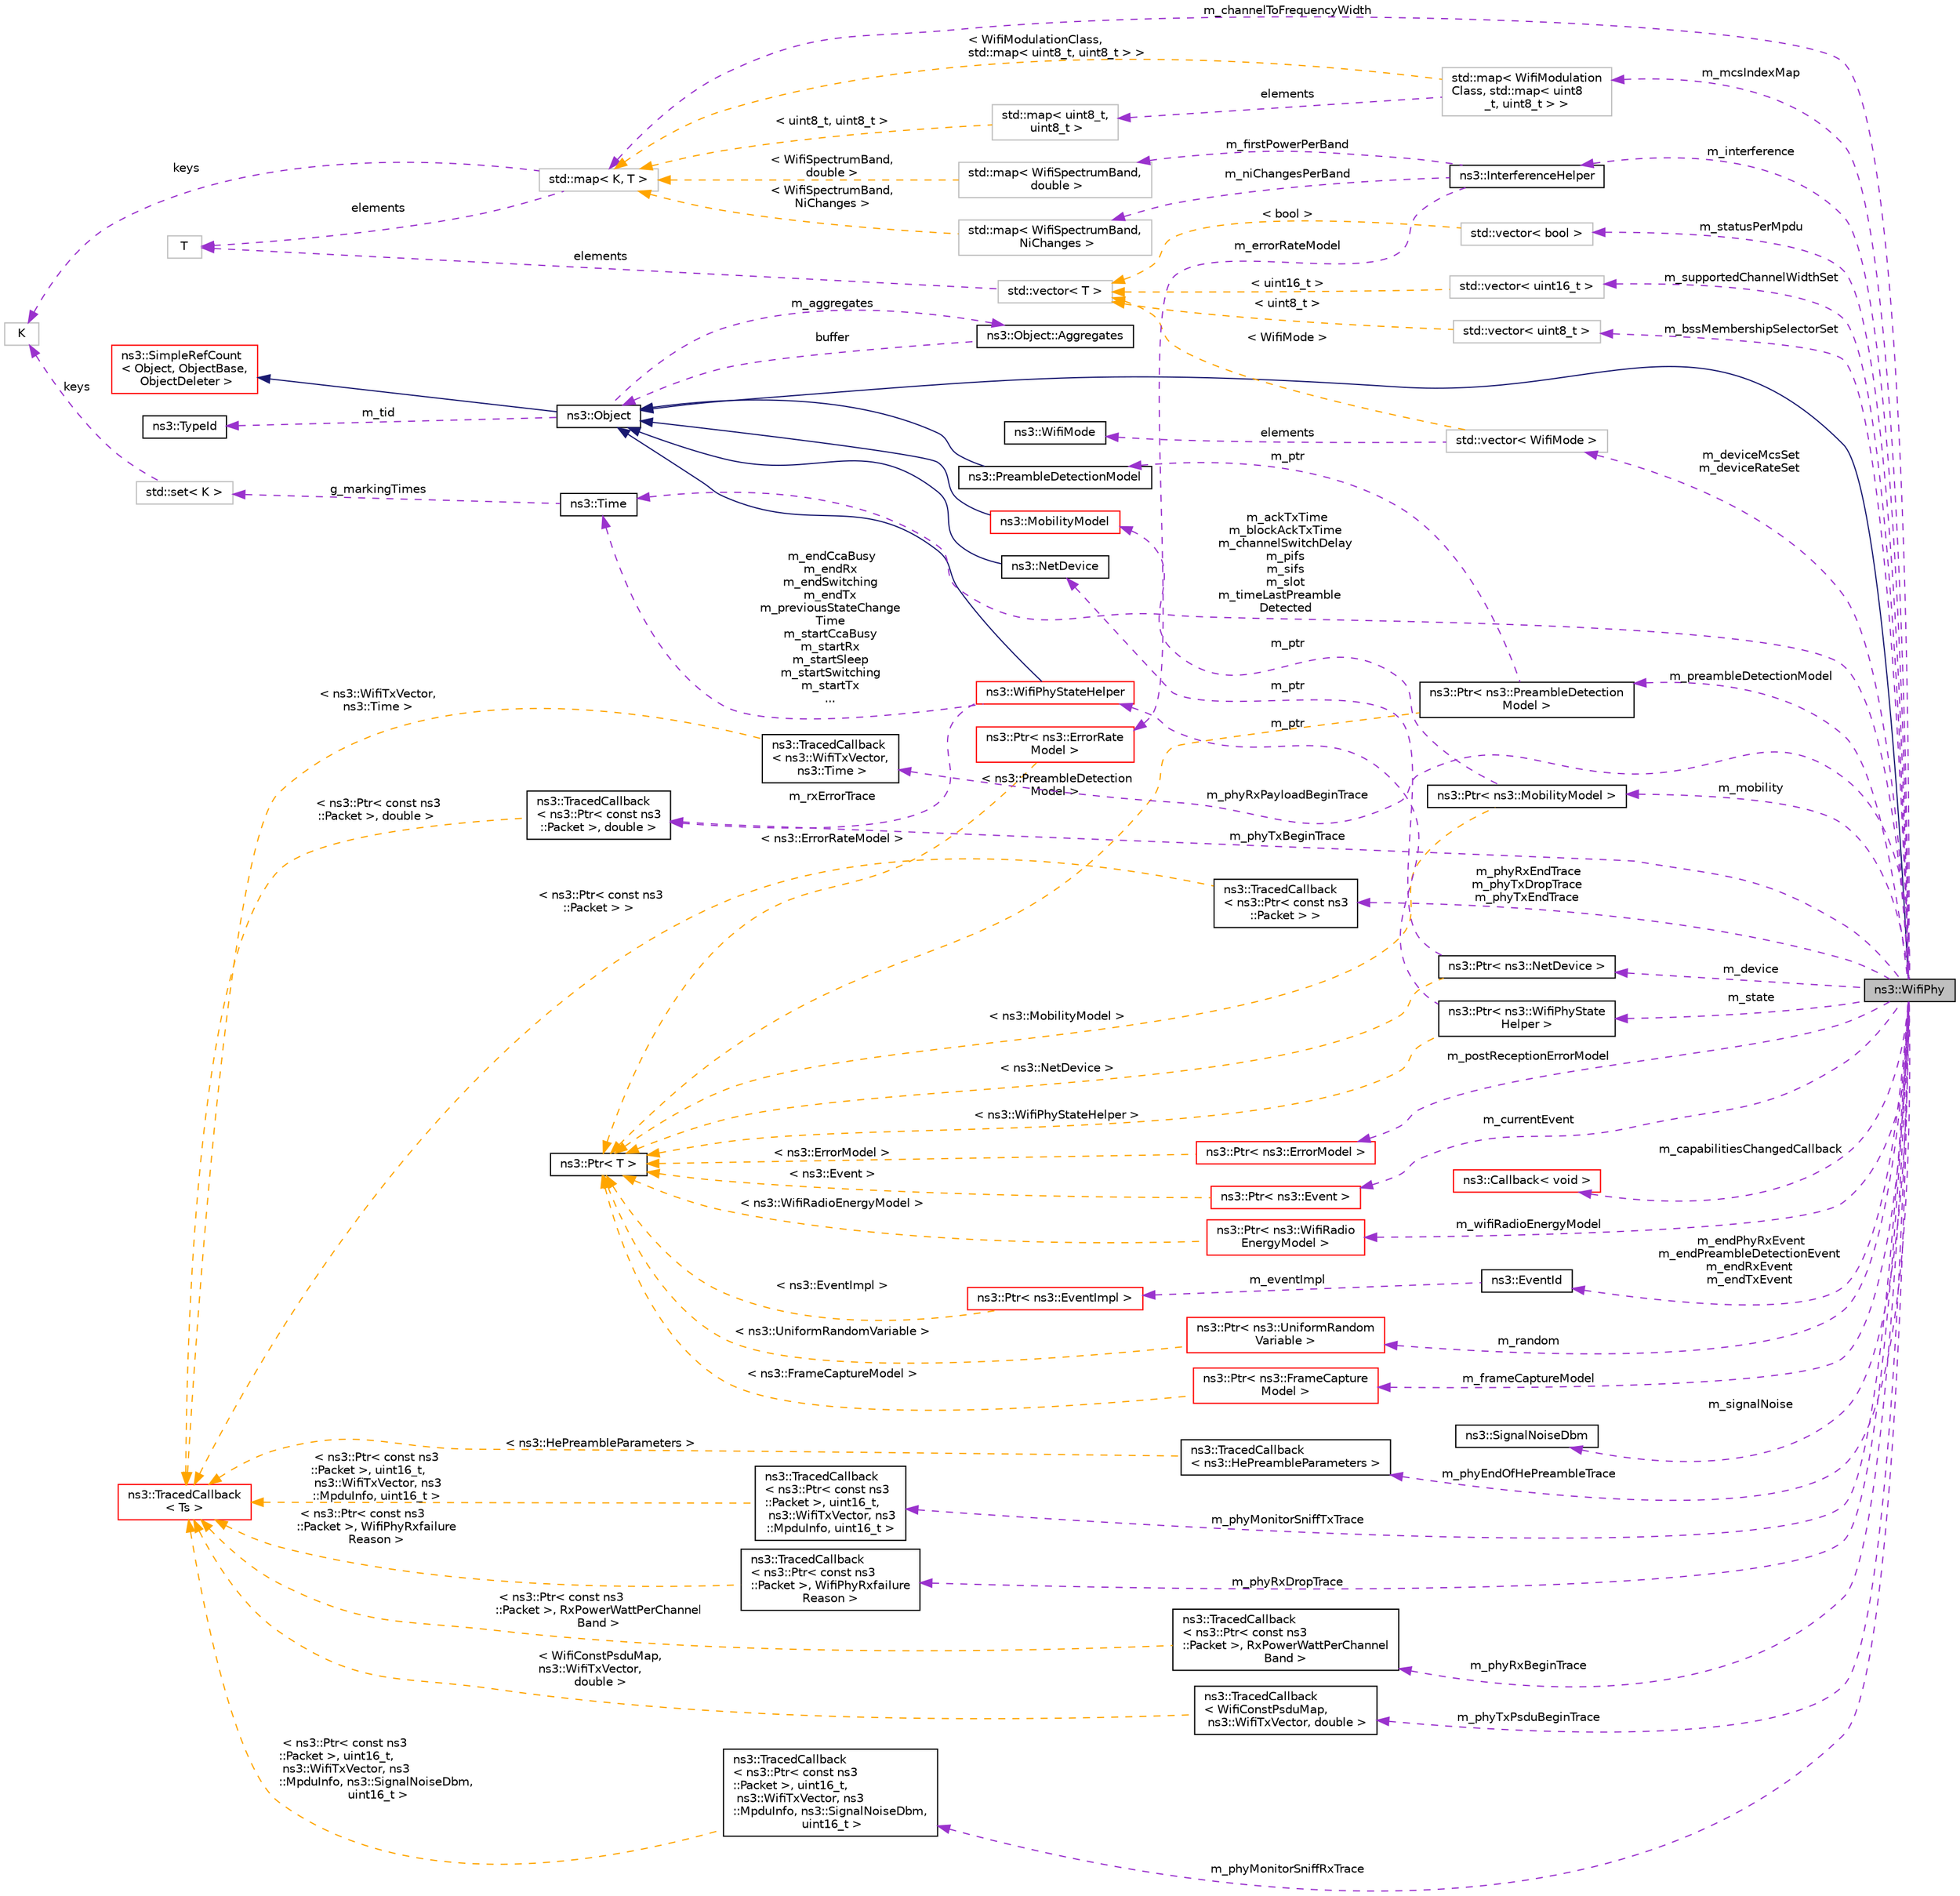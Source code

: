 digraph "ns3::WifiPhy"
{
 // LATEX_PDF_SIZE
  edge [fontname="Helvetica",fontsize="10",labelfontname="Helvetica",labelfontsize="10"];
  node [fontname="Helvetica",fontsize="10",shape=record];
  rankdir="LR";
  Node1 [label="ns3::WifiPhy",height=0.2,width=0.4,color="black", fillcolor="grey75", style="filled", fontcolor="black",tooltip="802.11 PHY layer model"];
  Node2 -> Node1 [dir="back",color="midnightblue",fontsize="10",style="solid",fontname="Helvetica"];
  Node2 [label="ns3::Object",height=0.2,width=0.4,color="black", fillcolor="white", style="filled",URL="$classns3_1_1_object.html",tooltip="A base class which provides memory management and object aggregation."];
  Node3 -> Node2 [dir="back",color="midnightblue",fontsize="10",style="solid",fontname="Helvetica"];
  Node3 [label="ns3::SimpleRefCount\l\< Object, ObjectBase,\l ObjectDeleter \>",height=0.2,width=0.4,color="red", fillcolor="white", style="filled",URL="$classns3_1_1_simple_ref_count.html",tooltip=" "];
  Node7 -> Node2 [dir="back",color="darkorchid3",fontsize="10",style="dashed",label=" m_tid" ,fontname="Helvetica"];
  Node7 [label="ns3::TypeId",height=0.2,width=0.4,color="black", fillcolor="white", style="filled",URL="$classns3_1_1_type_id.html",tooltip="a unique identifier for an interface."];
  Node8 -> Node2 [dir="back",color="darkorchid3",fontsize="10",style="dashed",label=" m_aggregates" ,fontname="Helvetica"];
  Node8 [label="ns3::Object::Aggregates",height=0.2,width=0.4,color="black", fillcolor="white", style="filled",URL="$structns3_1_1_object_1_1_aggregates.html",tooltip="The list of Objects aggregated to this one."];
  Node2 -> Node8 [dir="back",color="darkorchid3",fontsize="10",style="dashed",label=" buffer" ,fontname="Helvetica"];
  Node9 -> Node1 [dir="back",color="darkorchid3",fontsize="10",style="dashed",label=" m_mobility" ,fontname="Helvetica"];
  Node9 [label="ns3::Ptr\< ns3::MobilityModel \>",height=0.2,width=0.4,color="black", fillcolor="white", style="filled",URL="$classns3_1_1_ptr.html",tooltip=" "];
  Node10 -> Node9 [dir="back",color="darkorchid3",fontsize="10",style="dashed",label=" m_ptr" ,fontname="Helvetica"];
  Node10 [label="ns3::MobilityModel",height=0.2,width=0.4,color="red", fillcolor="white", style="filled",URL="$classns3_1_1_mobility_model.html",tooltip="Keep track of the current position and velocity of an object."];
  Node2 -> Node10 [dir="back",color="midnightblue",fontsize="10",style="solid",fontname="Helvetica"];
  Node19 -> Node9 [dir="back",color="orange",fontsize="10",style="dashed",label=" \< ns3::MobilityModel \>" ,fontname="Helvetica"];
  Node19 [label="ns3::Ptr\< T \>",height=0.2,width=0.4,color="black", fillcolor="white", style="filled",URL="$classns3_1_1_ptr.html",tooltip="Smart pointer class similar to boost::intrusive_ptr."];
  Node23 -> Node1 [dir="back",color="darkorchid3",fontsize="10",style="dashed",label=" m_supportedChannelWidthSet" ,fontname="Helvetica"];
  Node23 [label="std::vector\< uint16_t \>",height=0.2,width=0.4,color="grey75", fillcolor="white", style="filled",tooltip=" "];
  Node24 -> Node23 [dir="back",color="orange",fontsize="10",style="dashed",label=" \< uint16_t \>" ,fontname="Helvetica"];
  Node24 [label="std::vector\< T \>",height=0.2,width=0.4,color="grey75", fillcolor="white", style="filled",tooltip=" "];
  Node22 -> Node24 [dir="back",color="darkorchid3",fontsize="10",style="dashed",label=" elements" ,fontname="Helvetica"];
  Node22 [label="T",height=0.2,width=0.4,color="grey75", fillcolor="white", style="filled",tooltip=" "];
  Node25 -> Node1 [dir="back",color="darkorchid3",fontsize="10",style="dashed",label=" m_phyRxPayloadBeginTrace" ,fontname="Helvetica"];
  Node25 [label="ns3::TracedCallback\l\< ns3::WifiTxVector,\l ns3::Time \>",height=0.2,width=0.4,color="black", fillcolor="white", style="filled",URL="$classns3_1_1_traced_callback.html",tooltip=" "];
  Node12 -> Node25 [dir="back",color="orange",fontsize="10",style="dashed",label=" \< ns3::WifiTxVector,\l ns3::Time \>" ,fontname="Helvetica"];
  Node12 [label="ns3::TracedCallback\l\< Ts \>",height=0.2,width=0.4,color="red", fillcolor="white", style="filled",URL="$classns3_1_1_traced_callback.html",tooltip="Forward calls to a chain of Callback."];
  Node26 -> Node1 [dir="back",color="darkorchid3",fontsize="10",style="dashed",label=" m_phyRxEndTrace\nm_phyTxDropTrace\nm_phyTxEndTrace" ,fontname="Helvetica"];
  Node26 [label="ns3::TracedCallback\l\< ns3::Ptr\< const ns3\l::Packet \> \>",height=0.2,width=0.4,color="black", fillcolor="white", style="filled",URL="$classns3_1_1_traced_callback.html",tooltip=" "];
  Node12 -> Node26 [dir="back",color="orange",fontsize="10",style="dashed",label=" \< ns3::Ptr\< const ns3\l::Packet \> \>" ,fontname="Helvetica"];
  Node27 -> Node1 [dir="back",color="darkorchid3",fontsize="10",style="dashed",label=" m_channelToFrequencyWidth" ,fontname="Helvetica"];
  Node27 [label="std::map\< K, T \>",height=0.2,width=0.4,color="grey75", fillcolor="white", style="filled",tooltip=" "];
  Node28 -> Node27 [dir="back",color="darkorchid3",fontsize="10",style="dashed",label=" keys" ,fontname="Helvetica"];
  Node28 [label="K",height=0.2,width=0.4,color="grey75", fillcolor="white", style="filled",tooltip=" "];
  Node22 -> Node27 [dir="back",color="darkorchid3",fontsize="10",style="dashed",label=" elements" ,fontname="Helvetica"];
  Node29 -> Node1 [dir="back",color="darkorchid3",fontsize="10",style="dashed",label=" m_mcsIndexMap" ,fontname="Helvetica"];
  Node29 [label="std::map\< WifiModulation\lClass, std::map\< uint8\l_t, uint8_t \> \>",height=0.2,width=0.4,color="grey75", fillcolor="white", style="filled",tooltip=" "];
  Node30 -> Node29 [dir="back",color="darkorchid3",fontsize="10",style="dashed",label=" elements" ,fontname="Helvetica"];
  Node30 [label="std::map\< uint8_t,\l uint8_t \>",height=0.2,width=0.4,color="grey75", fillcolor="white", style="filled",tooltip=" "];
  Node27 -> Node30 [dir="back",color="orange",fontsize="10",style="dashed",label=" \< uint8_t, uint8_t \>" ,fontname="Helvetica"];
  Node27 -> Node29 [dir="back",color="orange",fontsize="10",style="dashed",label=" \< WifiModulationClass,\l std::map\< uint8_t, uint8_t \> \>" ,fontname="Helvetica"];
  Node31 -> Node1 [dir="back",color="darkorchid3",fontsize="10",style="dashed",label=" m_bssMembershipSelectorSet" ,fontname="Helvetica"];
  Node31 [label="std::vector\< uint8_t \>",height=0.2,width=0.4,color="grey75", fillcolor="white", style="filled",tooltip=" "];
  Node24 -> Node31 [dir="back",color="orange",fontsize="10",style="dashed",label=" \< uint8_t \>" ,fontname="Helvetica"];
  Node32 -> Node1 [dir="back",color="darkorchid3",fontsize="10",style="dashed",label=" m_phyRxDropTrace" ,fontname="Helvetica"];
  Node32 [label="ns3::TracedCallback\l\< ns3::Ptr\< const ns3\l::Packet \>, WifiPhyRxfailure\lReason \>",height=0.2,width=0.4,color="black", fillcolor="white", style="filled",URL="$classns3_1_1_traced_callback.html",tooltip=" "];
  Node12 -> Node32 [dir="back",color="orange",fontsize="10",style="dashed",label=" \< ns3::Ptr\< const ns3\l::Packet \>, WifiPhyRxfailure\lReason \>" ,fontname="Helvetica"];
  Node33 -> Node1 [dir="back",color="darkorchid3",fontsize="10",style="dashed",label=" m_phyRxBeginTrace" ,fontname="Helvetica"];
  Node33 [label="ns3::TracedCallback\l\< ns3::Ptr\< const ns3\l::Packet \>, RxPowerWattPerChannel\lBand \>",height=0.2,width=0.4,color="black", fillcolor="white", style="filled",URL="$classns3_1_1_traced_callback.html",tooltip=" "];
  Node12 -> Node33 [dir="back",color="orange",fontsize="10",style="dashed",label=" \< ns3::Ptr\< const ns3\l::Packet \>, RxPowerWattPerChannel\lBand \>" ,fontname="Helvetica"];
  Node34 -> Node1 [dir="back",color="darkorchid3",fontsize="10",style="dashed",label=" m_interference" ,fontname="Helvetica"];
  Node34 [label="ns3::InterferenceHelper",height=0.2,width=0.4,color="black", fillcolor="white", style="filled",URL="$classns3_1_1_interference_helper.html",tooltip="handles interference calculations"];
  Node35 -> Node34 [dir="back",color="darkorchid3",fontsize="10",style="dashed",label=" m_niChangesPerBand" ,fontname="Helvetica"];
  Node35 [label="std::map\< WifiSpectrumBand,\l NiChanges \>",height=0.2,width=0.4,color="grey75", fillcolor="white", style="filled",tooltip=" "];
  Node27 -> Node35 [dir="back",color="orange",fontsize="10",style="dashed",label=" \< WifiSpectrumBand,\l NiChanges \>" ,fontname="Helvetica"];
  Node37 -> Node34 [dir="back",color="darkorchid3",fontsize="10",style="dashed",label=" m_errorRateModel" ,fontname="Helvetica"];
  Node37 [label="ns3::Ptr\< ns3::ErrorRate\lModel \>",height=0.2,width=0.4,color="red", fillcolor="white", style="filled",URL="$classns3_1_1_ptr.html",tooltip=" "];
  Node19 -> Node37 [dir="back",color="orange",fontsize="10",style="dashed",label=" \< ns3::ErrorRateModel \>" ,fontname="Helvetica"];
  Node39 -> Node34 [dir="back",color="darkorchid3",fontsize="10",style="dashed",label=" m_firstPowerPerBand" ,fontname="Helvetica"];
  Node39 [label="std::map\< WifiSpectrumBand,\l double \>",height=0.2,width=0.4,color="grey75", fillcolor="white", style="filled",tooltip=" "];
  Node27 -> Node39 [dir="back",color="orange",fontsize="10",style="dashed",label=" \< WifiSpectrumBand,\l double \>" ,fontname="Helvetica"];
  Node40 -> Node1 [dir="back",color="darkorchid3",fontsize="10",style="dashed",label=" m_endPhyRxEvent\nm_endPreambleDetectionEvent\nm_endRxEvent\nm_endTxEvent" ,fontname="Helvetica"];
  Node40 [label="ns3::EventId",height=0.2,width=0.4,color="black", fillcolor="white", style="filled",URL="$classns3_1_1_event_id.html",tooltip="An identifier for simulation events."];
  Node41 -> Node40 [dir="back",color="darkorchid3",fontsize="10",style="dashed",label=" m_eventImpl" ,fontname="Helvetica"];
  Node41 [label="ns3::Ptr\< ns3::EventImpl \>",height=0.2,width=0.4,color="red", fillcolor="white", style="filled",URL="$classns3_1_1_ptr.html",tooltip=" "];
  Node19 -> Node41 [dir="back",color="orange",fontsize="10",style="dashed",label=" \< ns3::EventImpl \>" ,fontname="Helvetica"];
  Node44 -> Node1 [dir="back",color="darkorchid3",fontsize="10",style="dashed",label=" m_preambleDetectionModel" ,fontname="Helvetica"];
  Node44 [label="ns3::Ptr\< ns3::PreambleDetection\lModel \>",height=0.2,width=0.4,color="black", fillcolor="white", style="filled",URL="$classns3_1_1_ptr.html",tooltip=" "];
  Node45 -> Node44 [dir="back",color="darkorchid3",fontsize="10",style="dashed",label=" m_ptr" ,fontname="Helvetica"];
  Node45 [label="ns3::PreambleDetectionModel",height=0.2,width=0.4,color="black", fillcolor="white", style="filled",URL="$classns3_1_1_preamble_detection_model.html",tooltip="the interface for Wifi's preamble detection models"];
  Node2 -> Node45 [dir="back",color="midnightblue",fontsize="10",style="solid",fontname="Helvetica"];
  Node19 -> Node44 [dir="back",color="orange",fontsize="10",style="dashed",label=" \< ns3::PreambleDetection\lModel \>" ,fontname="Helvetica"];
  Node46 -> Node1 [dir="back",color="darkorchid3",fontsize="10",style="dashed",label=" m_device" ,fontname="Helvetica"];
  Node46 [label="ns3::Ptr\< ns3::NetDevice \>",height=0.2,width=0.4,color="black", fillcolor="white", style="filled",URL="$classns3_1_1_ptr.html",tooltip=" "];
  Node47 -> Node46 [dir="back",color="darkorchid3",fontsize="10",style="dashed",label=" m_ptr" ,fontname="Helvetica"];
  Node47 [label="ns3::NetDevice",height=0.2,width=0.4,color="black", fillcolor="white", style="filled",URL="$classns3_1_1_net_device.html",tooltip="Network layer to device interface."];
  Node2 -> Node47 [dir="back",color="midnightblue",fontsize="10",style="solid",fontname="Helvetica"];
  Node19 -> Node46 [dir="back",color="orange",fontsize="10",style="dashed",label=" \< ns3::NetDevice \>" ,fontname="Helvetica"];
  Node48 -> Node1 [dir="back",color="darkorchid3",fontsize="10",style="dashed",label=" m_deviceMcsSet\nm_deviceRateSet" ,fontname="Helvetica"];
  Node48 [label="std::vector\< WifiMode \>",height=0.2,width=0.4,color="grey75", fillcolor="white", style="filled",tooltip=" "];
  Node49 -> Node48 [dir="back",color="darkorchid3",fontsize="10",style="dashed",label=" elements" ,fontname="Helvetica"];
  Node49 [label="ns3::WifiMode",height=0.2,width=0.4,color="black", fillcolor="white", style="filled",URL="$classns3_1_1_wifi_mode.html",tooltip="represent a single transmission mode"];
  Node24 -> Node48 [dir="back",color="orange",fontsize="10",style="dashed",label=" \< WifiMode \>" ,fontname="Helvetica"];
  Node50 -> Node1 [dir="back",color="darkorchid3",fontsize="10",style="dashed",label=" m_ackTxTime\nm_blockAckTxTime\nm_channelSwitchDelay\nm_pifs\nm_sifs\nm_slot\nm_timeLastPreamble\lDetected" ,fontname="Helvetica"];
  Node50 [label="ns3::Time",height=0.2,width=0.4,color="black", fillcolor="white", style="filled",URL="$classns3_1_1_time.html",tooltip="Simulation virtual time values and global simulation resolution."];
  Node51 -> Node50 [dir="back",color="darkorchid3",fontsize="10",style="dashed",label=" g_markingTimes" ,fontname="Helvetica"];
  Node51 [label="std::set\< K \>",height=0.2,width=0.4,color="grey75", fillcolor="white", style="filled",tooltip=" "];
  Node28 -> Node51 [dir="back",color="darkorchid3",fontsize="10",style="dashed",label=" keys" ,fontname="Helvetica"];
  Node52 -> Node1 [dir="back",color="darkorchid3",fontsize="10",style="dashed",label=" m_state" ,fontname="Helvetica"];
  Node52 [label="ns3::Ptr\< ns3::WifiPhyState\lHelper \>",height=0.2,width=0.4,color="black", fillcolor="white", style="filled",URL="$classns3_1_1_ptr.html",tooltip=" "];
  Node53 -> Node52 [dir="back",color="darkorchid3",fontsize="10",style="dashed",label=" m_ptr" ,fontname="Helvetica"];
  Node53 [label="ns3::WifiPhyStateHelper",height=0.2,width=0.4,color="red", fillcolor="white", style="filled",URL="$classns3_1_1_wifi_phy_state_helper.html",tooltip="This objects implements the PHY state machine of the Wifi device."];
  Node2 -> Node53 [dir="back",color="midnightblue",fontsize="10",style="solid",fontname="Helvetica"];
  Node50 -> Node53 [dir="back",color="darkorchid3",fontsize="10",style="dashed",label=" m_endCcaBusy\nm_endRx\nm_endSwitching\nm_endTx\nm_previousStateChange\lTime\nm_startCcaBusy\nm_startRx\nm_startSleep\nm_startSwitching\nm_startTx\n..." ,fontname="Helvetica"];
  Node60 -> Node53 [dir="back",color="darkorchid3",fontsize="10",style="dashed",label=" m_rxErrorTrace" ,fontname="Helvetica"];
  Node60 [label="ns3::TracedCallback\l\< ns3::Ptr\< const ns3\l::Packet \>, double \>",height=0.2,width=0.4,color="black", fillcolor="white", style="filled",URL="$classns3_1_1_traced_callback.html",tooltip=" "];
  Node12 -> Node60 [dir="back",color="orange",fontsize="10",style="dashed",label=" \< ns3::Ptr\< const ns3\l::Packet \>, double \>" ,fontname="Helvetica"];
  Node19 -> Node52 [dir="back",color="orange",fontsize="10",style="dashed",label=" \< ns3::WifiPhyStateHelper \>" ,fontname="Helvetica"];
  Node62 -> Node1 [dir="back",color="darkorchid3",fontsize="10",style="dashed",label=" m_capabilitiesChangedCallback" ,fontname="Helvetica"];
  Node62 [label="ns3::Callback\< void \>",height=0.2,width=0.4,color="red", fillcolor="white", style="filled",URL="$classns3_1_1_callback.html",tooltip=" "];
  Node63 -> Node1 [dir="back",color="darkorchid3",fontsize="10",style="dashed",label=" m_frameCaptureModel" ,fontname="Helvetica"];
  Node63 [label="ns3::Ptr\< ns3::FrameCapture\lModel \>",height=0.2,width=0.4,color="red", fillcolor="white", style="filled",URL="$classns3_1_1_ptr.html",tooltip=" "];
  Node19 -> Node63 [dir="back",color="orange",fontsize="10",style="dashed",label=" \< ns3::FrameCaptureModel \>" ,fontname="Helvetica"];
  Node65 -> Node1 [dir="back",color="darkorchid3",fontsize="10",style="dashed",label=" m_phyMonitorSniffRxTrace" ,fontname="Helvetica"];
  Node65 [label="ns3::TracedCallback\l\< ns3::Ptr\< const ns3\l::Packet \>, uint16_t,\l ns3::WifiTxVector, ns3\l::MpduInfo, ns3::SignalNoiseDbm,\l uint16_t \>",height=0.2,width=0.4,color="black", fillcolor="white", style="filled",URL="$classns3_1_1_traced_callback.html",tooltip=" "];
  Node12 -> Node65 [dir="back",color="orange",fontsize="10",style="dashed",label=" \< ns3::Ptr\< const ns3\l::Packet \>, uint16_t,\l ns3::WifiTxVector, ns3\l::MpduInfo, ns3::SignalNoiseDbm,\l uint16_t \>" ,fontname="Helvetica"];
  Node66 -> Node1 [dir="back",color="darkorchid3",fontsize="10",style="dashed",label=" m_currentEvent" ,fontname="Helvetica"];
  Node66 [label="ns3::Ptr\< ns3::Event \>",height=0.2,width=0.4,color="red", fillcolor="white", style="filled",URL="$classns3_1_1_ptr.html",tooltip=" "];
  Node19 -> Node66 [dir="back",color="orange",fontsize="10",style="dashed",label=" \< ns3::Event \>" ,fontname="Helvetica"];
  Node60 -> Node1 [dir="back",color="darkorchid3",fontsize="10",style="dashed",label=" m_phyTxBeginTrace" ,fontname="Helvetica"];
  Node112 -> Node1 [dir="back",color="darkorchid3",fontsize="10",style="dashed",label=" m_random" ,fontname="Helvetica"];
  Node112 [label="ns3::Ptr\< ns3::UniformRandom\lVariable \>",height=0.2,width=0.4,color="red", fillcolor="white", style="filled",URL="$classns3_1_1_ptr.html",tooltip=" "];
  Node19 -> Node112 [dir="back",color="orange",fontsize="10",style="dashed",label=" \< ns3::UniformRandomVariable \>" ,fontname="Helvetica"];
  Node116 -> Node1 [dir="back",color="darkorchid3",fontsize="10",style="dashed",label=" m_signalNoise" ,fontname="Helvetica"];
  Node116 [label="ns3::SignalNoiseDbm",height=0.2,width=0.4,color="black", fillcolor="white", style="filled",URL="$structns3_1_1_signal_noise_dbm.html",tooltip="SignalNoiseDbm structure."];
  Node117 -> Node1 [dir="back",color="darkorchid3",fontsize="10",style="dashed",label=" m_statusPerMpdu" ,fontname="Helvetica"];
  Node117 [label="std::vector\< bool \>",height=0.2,width=0.4,color="grey75", fillcolor="white", style="filled",tooltip=" "];
  Node24 -> Node117 [dir="back",color="orange",fontsize="10",style="dashed",label=" \< bool \>" ,fontname="Helvetica"];
  Node118 -> Node1 [dir="back",color="darkorchid3",fontsize="10",style="dashed",label=" m_phyEndOfHePreambleTrace" ,fontname="Helvetica"];
  Node118 [label="ns3::TracedCallback\l\< ns3::HePreambleParameters \>",height=0.2,width=0.4,color="black", fillcolor="white", style="filled",URL="$classns3_1_1_traced_callback.html",tooltip=" "];
  Node12 -> Node118 [dir="back",color="orange",fontsize="10",style="dashed",label=" \< ns3::HePreambleParameters \>" ,fontname="Helvetica"];
  Node119 -> Node1 [dir="back",color="darkorchid3",fontsize="10",style="dashed",label=" m_phyMonitorSniffTxTrace" ,fontname="Helvetica"];
  Node119 [label="ns3::TracedCallback\l\< ns3::Ptr\< const ns3\l::Packet \>, uint16_t,\l ns3::WifiTxVector, ns3\l::MpduInfo, uint16_t \>",height=0.2,width=0.4,color="black", fillcolor="white", style="filled",URL="$classns3_1_1_traced_callback.html",tooltip=" "];
  Node12 -> Node119 [dir="back",color="orange",fontsize="10",style="dashed",label=" \< ns3::Ptr\< const ns3\l::Packet \>, uint16_t,\l ns3::WifiTxVector, ns3\l::MpduInfo, uint16_t \>" ,fontname="Helvetica"];
  Node120 -> Node1 [dir="back",color="darkorchid3",fontsize="10",style="dashed",label=" m_phyTxPsduBeginTrace" ,fontname="Helvetica"];
  Node120 [label="ns3::TracedCallback\l\< WifiConstPsduMap,\l ns3::WifiTxVector, double \>",height=0.2,width=0.4,color="black", fillcolor="white", style="filled",URL="$classns3_1_1_traced_callback.html",tooltip=" "];
  Node12 -> Node120 [dir="back",color="orange",fontsize="10",style="dashed",label=" \< WifiConstPsduMap,\l ns3::WifiTxVector,\l double \>" ,fontname="Helvetica"];
  Node121 -> Node1 [dir="back",color="darkorchid3",fontsize="10",style="dashed",label=" m_wifiRadioEnergyModel" ,fontname="Helvetica"];
  Node121 [label="ns3::Ptr\< ns3::WifiRadio\lEnergyModel \>",height=0.2,width=0.4,color="red", fillcolor="white", style="filled",URL="$classns3_1_1_ptr.html",tooltip=" "];
  Node19 -> Node121 [dir="back",color="orange",fontsize="10",style="dashed",label=" \< ns3::WifiRadioEnergyModel \>" ,fontname="Helvetica"];
  Node159 -> Node1 [dir="back",color="darkorchid3",fontsize="10",style="dashed",label=" m_postReceptionErrorModel" ,fontname="Helvetica"];
  Node159 [label="ns3::Ptr\< ns3::ErrorModel \>",height=0.2,width=0.4,color="red", fillcolor="white", style="filled",URL="$classns3_1_1_ptr.html",tooltip=" "];
  Node19 -> Node159 [dir="back",color="orange",fontsize="10",style="dashed",label=" \< ns3::ErrorModel \>" ,fontname="Helvetica"];
}
